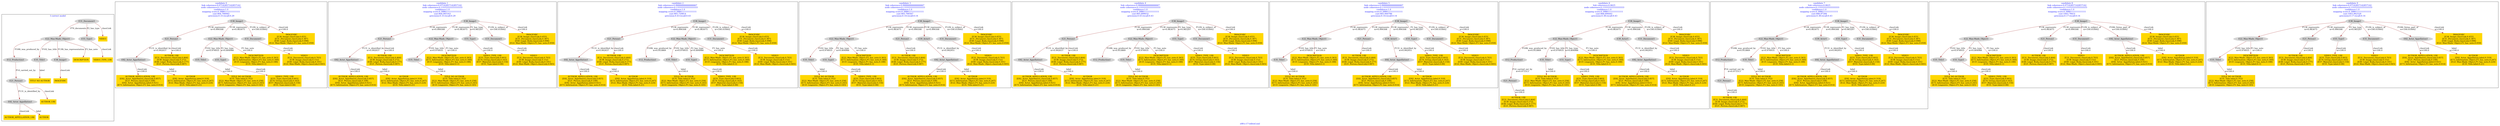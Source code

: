 digraph n0 {
fontcolor="blue"
remincross="true"
label="s08-s-17-edited.xml"
subgraph cluster_0 {
label="1-correct model"
n2[style="filled",color="white",fillcolor="lightgray",label="E12_Production1"];
n3[style="filled",color="white",fillcolor="lightgray",label="E21_Person1"];
n4[style="filled",color="white",fillcolor="lightgray",label="E82_Actor_Appellation1"];
n5[shape="plaintext",style="filled",fillcolor="gold",label="AUTHOR_URI"];
n6[style="filled",color="white",fillcolor="lightgray",label="E22_Man-Made_Object1"];
n7[style="filled",color="white",fillcolor="lightgray",label="E35_Title1"];
n8[style="filled",color="white",fillcolor="lightgray",label="E38_Image1"];
n9[shape="plaintext",style="filled",fillcolor="gold",label="DESCRIPTION"];
n10[style="filled",color="white",fillcolor="lightgray",label="E31_Document1"];
n11[style="filled",color="white",fillcolor="lightgray",label="E55_Type1"];
n12[shape="plaintext",style="filled",fillcolor="gold",label="VIDEO"];
n13[shape="plaintext",style="filled",fillcolor="gold",label="TITLE NO AUTHOR"];
n14[shape="plaintext",style="filled",fillcolor="gold",label="IMAGESRC"];
n15[shape="plaintext",style="filled",fillcolor="gold",label="VIDEO_TYPE_URI"];
n16[shape="plaintext",style="filled",fillcolor="gold",label="AUTHOR_APPELLATION_URI"];
n17[shape="plaintext",style="filled",fillcolor="gold",label="AUTHOR"];
}
subgraph cluster_1 {
label="candidate 0\nlink coherence:0.07142857142857142\nnode coherence:0.13333333333333333\nconfidence:1.0\nmapping score:0.3986111111111111\ncost:904.766945\n-precision:0.33-recall:0.29"
n19[style="filled",color="white",fillcolor="lightgray",label="E21_Person1"];
n20[style="filled",color="white",fillcolor="lightgray",label="E82_Actor_Appellation1"];
n21[style="filled",color="white",fillcolor="lightgray",label="E22_Man-Made_Object1"];
n22[style="filled",color="white",fillcolor="lightgray",label="E35_Title1"];
n23[style="filled",color="white",fillcolor="lightgray",label="E55_Type1"];
n24[style="filled",color="white",fillcolor="lightgray",label="E38_Image1"];
n25[style="filled",color="white",fillcolor="lightgray",label="E31_Document1"];
n26[shape="plaintext",style="filled",fillcolor="gold",label="DESCRIPTION\n[E22_Man-Made_Object,P3_has_note,0.363]\n[E73_Information_Object,P3_has_note,0.349]\n[E33_Linguistic_Object,P3_has_note,0.188]\n[E35_Title,label,0.1]"];
n27[shape="plaintext",style="filled",fillcolor="gold",label="AUTHOR_APPELLATION_URI\n[E82_Actor_Appellation,classLink,0.857]\n[E21_Person,classLink,0.108]\n[E82_Actor_Appellation,label,0.021]\n[E73_Information_Object,P3_has_note,0.014]"];
n28[shape="plaintext",style="filled",fillcolor="gold",label="AUTHOR\n[E82_Actor_Appellation,label,0.319]\n[E73_Information_Object,P3_has_note,0.247]\n[E22_Man-Made_Object,P3_has_note,0.224]\n[E35_Title,label,0.21]"];
n29[shape="plaintext",style="filled",fillcolor="gold",label="AUTHOR_URI\n[E31_Document,classLink,0.464]\n[E38_Image,classLink,0.272]\n[E40_Legal_Body,classLink,0.177]\n[E21_Person,classLink,0.087]"];
n30[shape="plaintext",style="filled",fillcolor="gold",label="VIDEO_TYPE_URI\n[E55_Type,classLink,0.603]\n[E74_Group,classLink,0.163]\n[E57_Material,classLink,0.154]\n[E55_Type,label,0.08]"];
n31[shape="plaintext",style="filled",fillcolor="gold",label="VIDEO\n[E31_Document,classLink,0.703]\n[E38_Image,classLink,0.152]\n[E40_Legal_Body,classLink,0.101]\n[E22_Man-Made_Object,classLink,0.045]"];
n32[shape="plaintext",style="filled",fillcolor="gold",label="TITLE NO AUTHOR\n[E35_Title,label,0.352]\n[E22_Man-Made_Object,P3_has_note,0.258]\n[E73_Information_Object,P3_has_note,0.245]\n[E33_Linguistic_Object,P3_has_note,0.145]"];
n33[shape="plaintext",style="filled",fillcolor="gold",label="IMAGESRC\n[E38_Image,classLink,0.455]\n[E31_Document,classLink,0.387]\n[E40_Legal_Body,classLink,0.098]\n[E22_Man-Made_Object,P3_has_note,0.059]"];
}
subgraph cluster_2 {
label="candidate 1\nlink coherence:0.07142857142857142\nnode coherence:0.13333333333333333\nconfidence:1.0\nmapping score:0.3986111111111111\ncost:904.945163\n-precision:0.33-recall:0.29"
n35[style="filled",color="white",fillcolor="lightgray",label="E21_Person1"];
n36[style="filled",color="white",fillcolor="lightgray",label="E82_Actor_Appellation1"];
n37[style="filled",color="white",fillcolor="lightgray",label="E22_Man-Made_Object1"];
n38[style="filled",color="white",fillcolor="lightgray",label="E35_Title1"];
n39[style="filled",color="white",fillcolor="lightgray",label="E38_Image1"];
n40[style="filled",color="white",fillcolor="lightgray",label="E55_Type1"];
n41[style="filled",color="white",fillcolor="lightgray",label="E31_Document1"];
n42[shape="plaintext",style="filled",fillcolor="gold",label="DESCRIPTION\n[E22_Man-Made_Object,P3_has_note,0.363]\n[E73_Information_Object,P3_has_note,0.349]\n[E33_Linguistic_Object,P3_has_note,0.188]\n[E35_Title,label,0.1]"];
n43[shape="plaintext",style="filled",fillcolor="gold",label="AUTHOR_APPELLATION_URI\n[E82_Actor_Appellation,classLink,0.857]\n[E21_Person,classLink,0.108]\n[E82_Actor_Appellation,label,0.021]\n[E73_Information_Object,P3_has_note,0.014]"];
n44[shape="plaintext",style="filled",fillcolor="gold",label="AUTHOR\n[E82_Actor_Appellation,label,0.319]\n[E73_Information_Object,P3_has_note,0.247]\n[E22_Man-Made_Object,P3_has_note,0.224]\n[E35_Title,label,0.21]"];
n45[shape="plaintext",style="filled",fillcolor="gold",label="AUTHOR_URI\n[E31_Document,classLink,0.464]\n[E38_Image,classLink,0.272]\n[E40_Legal_Body,classLink,0.177]\n[E21_Person,classLink,0.087]"];
n46[shape="plaintext",style="filled",fillcolor="gold",label="VIDEO_TYPE_URI\n[E55_Type,classLink,0.603]\n[E74_Group,classLink,0.163]\n[E57_Material,classLink,0.154]\n[E55_Type,label,0.08]"];
n47[shape="plaintext",style="filled",fillcolor="gold",label="VIDEO\n[E31_Document,classLink,0.703]\n[E38_Image,classLink,0.152]\n[E40_Legal_Body,classLink,0.101]\n[E22_Man-Made_Object,classLink,0.045]"];
n48[shape="plaintext",style="filled",fillcolor="gold",label="TITLE NO AUTHOR\n[E35_Title,label,0.352]\n[E22_Man-Made_Object,P3_has_note,0.258]\n[E73_Information_Object,P3_has_note,0.245]\n[E33_Linguistic_Object,P3_has_note,0.145]"];
n49[shape="plaintext",style="filled",fillcolor="gold",label="IMAGESRC\n[E38_Image,classLink,0.455]\n[E31_Document,classLink,0.387]\n[E40_Legal_Body,classLink,0.098]\n[E22_Man-Made_Object,P3_has_note,0.059]"];
}
subgraph cluster_3 {
label="candidate 2\nlink coherence:0.06666666666666667\nnode coherence:0.13333333333333333\nconfidence:1.0\nmapping score:0.3986111111111111\ncost:905.720814\n-precision:0.43-recall:0.43"
n51[style="filled",color="white",fillcolor="lightgray",label="E21_Person1"];
n52[style="filled",color="white",fillcolor="lightgray",label="E82_Actor_Appellation1"];
n53[style="filled",color="white",fillcolor="lightgray",label="E22_Man-Made_Object1"];
n54[style="filled",color="white",fillcolor="lightgray",label="E12_Production1"];
n55[style="filled",color="white",fillcolor="lightgray",label="E35_Title1"];
n56[style="filled",color="white",fillcolor="lightgray",label="E55_Type1"];
n57[style="filled",color="white",fillcolor="lightgray",label="E38_Image1"];
n58[style="filled",color="white",fillcolor="lightgray",label="E31_Document1"];
n59[shape="plaintext",style="filled",fillcolor="gold",label="DESCRIPTION\n[E22_Man-Made_Object,P3_has_note,0.363]\n[E73_Information_Object,P3_has_note,0.349]\n[E33_Linguistic_Object,P3_has_note,0.188]\n[E35_Title,label,0.1]"];
n60[shape="plaintext",style="filled",fillcolor="gold",label="AUTHOR_APPELLATION_URI\n[E82_Actor_Appellation,classLink,0.857]\n[E21_Person,classLink,0.108]\n[E82_Actor_Appellation,label,0.021]\n[E73_Information_Object,P3_has_note,0.014]"];
n61[shape="plaintext",style="filled",fillcolor="gold",label="AUTHOR\n[E82_Actor_Appellation,label,0.319]\n[E73_Information_Object,P3_has_note,0.247]\n[E22_Man-Made_Object,P3_has_note,0.224]\n[E35_Title,label,0.21]"];
n62[shape="plaintext",style="filled",fillcolor="gold",label="AUTHOR_URI\n[E31_Document,classLink,0.464]\n[E38_Image,classLink,0.272]\n[E40_Legal_Body,classLink,0.177]\n[E21_Person,classLink,0.087]"];
n63[shape="plaintext",style="filled",fillcolor="gold",label="VIDEO_TYPE_URI\n[E55_Type,classLink,0.603]\n[E74_Group,classLink,0.163]\n[E57_Material,classLink,0.154]\n[E55_Type,label,0.08]"];
n64[shape="plaintext",style="filled",fillcolor="gold",label="VIDEO\n[E31_Document,classLink,0.703]\n[E38_Image,classLink,0.152]\n[E40_Legal_Body,classLink,0.101]\n[E22_Man-Made_Object,classLink,0.045]"];
n65[shape="plaintext",style="filled",fillcolor="gold",label="TITLE NO AUTHOR\n[E35_Title,label,0.352]\n[E22_Man-Made_Object,P3_has_note,0.258]\n[E73_Information_Object,P3_has_note,0.245]\n[E33_Linguistic_Object,P3_has_note,0.145]"];
n66[shape="plaintext",style="filled",fillcolor="gold",label="IMAGESRC\n[E38_Image,classLink,0.455]\n[E31_Document,classLink,0.387]\n[E40_Legal_Body,classLink,0.098]\n[E22_Man-Made_Object,P3_has_note,0.059]"];
}
subgraph cluster_4 {
label="candidate 3\nlink coherence:0.06666666666666667\nnode coherence:0.13333333333333333\nconfidence:1.0\nmapping score:0.3986111111111111\ncost:905.766567\n-precision:0.14-recall:0.14"
n68[style="filled",color="white",fillcolor="lightgray",label="E22_Man-Made_Object1"];
n69[style="filled",color="white",fillcolor="lightgray",label="E35_Title1"];
n70[style="filled",color="white",fillcolor="lightgray",label="E55_Type1"];
n71[style="filled",color="white",fillcolor="lightgray",label="E38_Image1"];
n72[style="filled",color="white",fillcolor="lightgray",label="E21_Person1"];
n73[style="filled",color="white",fillcolor="lightgray",label="E39_Actor1"];
n74[style="filled",color="white",fillcolor="lightgray",label="E82_Actor_Appellation1"];
n75[style="filled",color="white",fillcolor="lightgray",label="E31_Document1"];
n76[shape="plaintext",style="filled",fillcolor="gold",label="DESCRIPTION\n[E22_Man-Made_Object,P3_has_note,0.363]\n[E73_Information_Object,P3_has_note,0.349]\n[E33_Linguistic_Object,P3_has_note,0.188]\n[E35_Title,label,0.1]"];
n77[shape="plaintext",style="filled",fillcolor="gold",label="AUTHOR_APPELLATION_URI\n[E82_Actor_Appellation,classLink,0.857]\n[E21_Person,classLink,0.108]\n[E82_Actor_Appellation,label,0.021]\n[E73_Information_Object,P3_has_note,0.014]"];
n78[shape="plaintext",style="filled",fillcolor="gold",label="AUTHOR\n[E82_Actor_Appellation,label,0.319]\n[E73_Information_Object,P3_has_note,0.247]\n[E22_Man-Made_Object,P3_has_note,0.224]\n[E35_Title,label,0.21]"];
n79[shape="plaintext",style="filled",fillcolor="gold",label="AUTHOR_URI\n[E31_Document,classLink,0.464]\n[E38_Image,classLink,0.272]\n[E40_Legal_Body,classLink,0.177]\n[E21_Person,classLink,0.087]"];
n80[shape="plaintext",style="filled",fillcolor="gold",label="VIDEO_TYPE_URI\n[E55_Type,classLink,0.603]\n[E74_Group,classLink,0.163]\n[E57_Material,classLink,0.154]\n[E55_Type,label,0.08]"];
n81[shape="plaintext",style="filled",fillcolor="gold",label="VIDEO\n[E31_Document,classLink,0.703]\n[E38_Image,classLink,0.152]\n[E40_Legal_Body,classLink,0.101]\n[E22_Man-Made_Object,classLink,0.045]"];
n82[shape="plaintext",style="filled",fillcolor="gold",label="TITLE NO AUTHOR\n[E35_Title,label,0.352]\n[E22_Man-Made_Object,P3_has_note,0.258]\n[E73_Information_Object,P3_has_note,0.245]\n[E33_Linguistic_Object,P3_has_note,0.145]"];
n83[shape="plaintext",style="filled",fillcolor="gold",label="IMAGESRC\n[E38_Image,classLink,0.455]\n[E31_Document,classLink,0.387]\n[E40_Legal_Body,classLink,0.098]\n[E22_Man-Made_Object,P3_has_note,0.059]"];
}
subgraph cluster_5 {
label="candidate 4\nlink coherence:0.06666666666666667\nnode coherence:0.13333333333333333\nconfidence:1.0\nmapping score:0.3986111111111111\ncost:905.899032\n-precision:0.43-recall:0.43"
n85[style="filled",color="white",fillcolor="lightgray",label="E21_Person1"];
n86[style="filled",color="white",fillcolor="lightgray",label="E82_Actor_Appellation1"];
n87[style="filled",color="white",fillcolor="lightgray",label="E22_Man-Made_Object1"];
n88[style="filled",color="white",fillcolor="lightgray",label="E12_Production1"];
n89[style="filled",color="white",fillcolor="lightgray",label="E35_Title1"];
n90[style="filled",color="white",fillcolor="lightgray",label="E38_Image1"];
n91[style="filled",color="white",fillcolor="lightgray",label="E55_Type1"];
n92[style="filled",color="white",fillcolor="lightgray",label="E31_Document1"];
n93[shape="plaintext",style="filled",fillcolor="gold",label="DESCRIPTION\n[E22_Man-Made_Object,P3_has_note,0.363]\n[E73_Information_Object,P3_has_note,0.349]\n[E33_Linguistic_Object,P3_has_note,0.188]\n[E35_Title,label,0.1]"];
n94[shape="plaintext",style="filled",fillcolor="gold",label="AUTHOR_APPELLATION_URI\n[E82_Actor_Appellation,classLink,0.857]\n[E21_Person,classLink,0.108]\n[E82_Actor_Appellation,label,0.021]\n[E73_Information_Object,P3_has_note,0.014]"];
n95[shape="plaintext",style="filled",fillcolor="gold",label="AUTHOR\n[E82_Actor_Appellation,label,0.319]\n[E73_Information_Object,P3_has_note,0.247]\n[E22_Man-Made_Object,P3_has_note,0.224]\n[E35_Title,label,0.21]"];
n96[shape="plaintext",style="filled",fillcolor="gold",label="AUTHOR_URI\n[E31_Document,classLink,0.464]\n[E38_Image,classLink,0.272]\n[E40_Legal_Body,classLink,0.177]\n[E21_Person,classLink,0.087]"];
n97[shape="plaintext",style="filled",fillcolor="gold",label="VIDEO_TYPE_URI\n[E55_Type,classLink,0.603]\n[E74_Group,classLink,0.163]\n[E57_Material,classLink,0.154]\n[E55_Type,label,0.08]"];
n98[shape="plaintext",style="filled",fillcolor="gold",label="VIDEO\n[E31_Document,classLink,0.703]\n[E38_Image,classLink,0.152]\n[E40_Legal_Body,classLink,0.101]\n[E22_Man-Made_Object,classLink,0.045]"];
n99[shape="plaintext",style="filled",fillcolor="gold",label="TITLE NO AUTHOR\n[E35_Title,label,0.352]\n[E22_Man-Made_Object,P3_has_note,0.258]\n[E73_Information_Object,P3_has_note,0.245]\n[E33_Linguistic_Object,P3_has_note,0.145]"];
n100[shape="plaintext",style="filled",fillcolor="gold",label="IMAGESRC\n[E38_Image,classLink,0.455]\n[E31_Document,classLink,0.387]\n[E40_Legal_Body,classLink,0.098]\n[E22_Man-Made_Object,P3_has_note,0.059]"];
}
subgraph cluster_6 {
label="candidate 5\nlink coherence:0.06666666666666667\nnode coherence:0.13333333333333333\nconfidence:1.0\nmapping score:0.3986111111111111\ncost:905.944786\n-precision:0.14-recall:0.14"
n102[style="filled",color="white",fillcolor="lightgray",label="E22_Man-Made_Object1"];
n103[style="filled",color="white",fillcolor="lightgray",label="E35_Title1"];
n104[style="filled",color="white",fillcolor="lightgray",label="E38_Image1"];
n105[style="filled",color="white",fillcolor="lightgray",label="E21_Person1"];
n106[style="filled",color="white",fillcolor="lightgray",label="E39_Actor1"];
n107[style="filled",color="white",fillcolor="lightgray",label="E55_Type1"];
n108[style="filled",color="white",fillcolor="lightgray",label="E82_Actor_Appellation1"];
n109[style="filled",color="white",fillcolor="lightgray",label="E31_Document1"];
n110[shape="plaintext",style="filled",fillcolor="gold",label="DESCRIPTION\n[E22_Man-Made_Object,P3_has_note,0.363]\n[E73_Information_Object,P3_has_note,0.349]\n[E33_Linguistic_Object,P3_has_note,0.188]\n[E35_Title,label,0.1]"];
n111[shape="plaintext",style="filled",fillcolor="gold",label="AUTHOR_APPELLATION_URI\n[E82_Actor_Appellation,classLink,0.857]\n[E21_Person,classLink,0.108]\n[E82_Actor_Appellation,label,0.021]\n[E73_Information_Object,P3_has_note,0.014]"];
n112[shape="plaintext",style="filled",fillcolor="gold",label="AUTHOR\n[E82_Actor_Appellation,label,0.319]\n[E73_Information_Object,P3_has_note,0.247]\n[E22_Man-Made_Object,P3_has_note,0.224]\n[E35_Title,label,0.21]"];
n113[shape="plaintext",style="filled",fillcolor="gold",label="AUTHOR_URI\n[E31_Document,classLink,0.464]\n[E38_Image,classLink,0.272]\n[E40_Legal_Body,classLink,0.177]\n[E21_Person,classLink,0.087]"];
n114[shape="plaintext",style="filled",fillcolor="gold",label="VIDEO_TYPE_URI\n[E55_Type,classLink,0.603]\n[E74_Group,classLink,0.163]\n[E57_Material,classLink,0.154]\n[E55_Type,label,0.08]"];
n115[shape="plaintext",style="filled",fillcolor="gold",label="VIDEO\n[E31_Document,classLink,0.703]\n[E38_Image,classLink,0.152]\n[E40_Legal_Body,classLink,0.101]\n[E22_Man-Made_Object,classLink,0.045]"];
n116[shape="plaintext",style="filled",fillcolor="gold",label="TITLE NO AUTHOR\n[E35_Title,label,0.352]\n[E22_Man-Made_Object,P3_has_note,0.258]\n[E73_Information_Object,P3_has_note,0.245]\n[E33_Linguistic_Object,P3_has_note,0.145]"];
n117[shape="plaintext",style="filled",fillcolor="gold",label="IMAGESRC\n[E38_Image,classLink,0.455]\n[E31_Document,classLink,0.387]\n[E40_Legal_Body,classLink,0.098]\n[E22_Man-Made_Object,P3_has_note,0.059]"];
}
subgraph cluster_7 {
label="candidate 6\nlink coherence:0.0625\nnode coherence:0.13333333333333333\nconfidence:1.0\nmapping score:0.3986111111111111\ncost:906.694441\n-precision:0.38-recall:0.43"
n119[style="filled",color="white",fillcolor="lightgray",label="E12_Production1"];
n120[style="filled",color="white",fillcolor="lightgray",label="E21_Person1"];
n121[style="filled",color="white",fillcolor="lightgray",label="E22_Man-Made_Object1"];
n122[style="filled",color="white",fillcolor="lightgray",label="E35_Title1"];
n123[style="filled",color="white",fillcolor="lightgray",label="E55_Type1"];
n124[style="filled",color="white",fillcolor="lightgray",label="E38_Image1"];
n125[style="filled",color="white",fillcolor="lightgray",label="E39_Actor1"];
n126[style="filled",color="white",fillcolor="lightgray",label="E82_Actor_Appellation1"];
n127[style="filled",color="white",fillcolor="lightgray",label="E31_Document1"];
n128[shape="plaintext",style="filled",fillcolor="gold",label="DESCRIPTION\n[E22_Man-Made_Object,P3_has_note,0.363]\n[E73_Information_Object,P3_has_note,0.349]\n[E33_Linguistic_Object,P3_has_note,0.188]\n[E35_Title,label,0.1]"];
n129[shape="plaintext",style="filled",fillcolor="gold",label="AUTHOR_APPELLATION_URI\n[E82_Actor_Appellation,classLink,0.857]\n[E21_Person,classLink,0.108]\n[E82_Actor_Appellation,label,0.021]\n[E73_Information_Object,P3_has_note,0.014]"];
n130[shape="plaintext",style="filled",fillcolor="gold",label="AUTHOR\n[E82_Actor_Appellation,label,0.319]\n[E73_Information_Object,P3_has_note,0.247]\n[E22_Man-Made_Object,P3_has_note,0.224]\n[E35_Title,label,0.21]"];
n131[shape="plaintext",style="filled",fillcolor="gold",label="AUTHOR_URI\n[E31_Document,classLink,0.464]\n[E38_Image,classLink,0.272]\n[E40_Legal_Body,classLink,0.177]\n[E21_Person,classLink,0.087]"];
n132[shape="plaintext",style="filled",fillcolor="gold",label="VIDEO_TYPE_URI\n[E55_Type,classLink,0.603]\n[E74_Group,classLink,0.163]\n[E57_Material,classLink,0.154]\n[E55_Type,label,0.08]"];
n133[shape="plaintext",style="filled",fillcolor="gold",label="VIDEO\n[E31_Document,classLink,0.703]\n[E38_Image,classLink,0.152]\n[E40_Legal_Body,classLink,0.101]\n[E22_Man-Made_Object,classLink,0.045]"];
n134[shape="plaintext",style="filled",fillcolor="gold",label="TITLE NO AUTHOR\n[E35_Title,label,0.352]\n[E22_Man-Made_Object,P3_has_note,0.258]\n[E73_Information_Object,P3_has_note,0.245]\n[E33_Linguistic_Object,P3_has_note,0.145]"];
n135[shape="plaintext",style="filled",fillcolor="gold",label="IMAGESRC\n[E38_Image,classLink,0.455]\n[E31_Document,classLink,0.387]\n[E40_Legal_Body,classLink,0.098]\n[E22_Man-Made_Object,P3_has_note,0.059]"];
}
subgraph cluster_8 {
label="candidate 7\nlink coherence:0.0625\nnode coherence:0.13333333333333333\nconfidence:1.0\nmapping score:0.3986111111111111\ncost:906.87266\n-precision:0.38-recall:0.43"
n137[style="filled",color="white",fillcolor="lightgray",label="E12_Production1"];
n138[style="filled",color="white",fillcolor="lightgray",label="E21_Person1"];
n139[style="filled",color="white",fillcolor="lightgray",label="E22_Man-Made_Object1"];
n140[style="filled",color="white",fillcolor="lightgray",label="E35_Title1"];
n141[style="filled",color="white",fillcolor="lightgray",label="E38_Image1"];
n142[style="filled",color="white",fillcolor="lightgray",label="E39_Actor1"];
n143[style="filled",color="white",fillcolor="lightgray",label="E55_Type1"];
n144[style="filled",color="white",fillcolor="lightgray",label="E82_Actor_Appellation1"];
n145[style="filled",color="white",fillcolor="lightgray",label="E31_Document1"];
n146[shape="plaintext",style="filled",fillcolor="gold",label="DESCRIPTION\n[E22_Man-Made_Object,P3_has_note,0.363]\n[E73_Information_Object,P3_has_note,0.349]\n[E33_Linguistic_Object,P3_has_note,0.188]\n[E35_Title,label,0.1]"];
n147[shape="plaintext",style="filled",fillcolor="gold",label="AUTHOR_APPELLATION_URI\n[E82_Actor_Appellation,classLink,0.857]\n[E21_Person,classLink,0.108]\n[E82_Actor_Appellation,label,0.021]\n[E73_Information_Object,P3_has_note,0.014]"];
n148[shape="plaintext",style="filled",fillcolor="gold",label="AUTHOR\n[E82_Actor_Appellation,label,0.319]\n[E73_Information_Object,P3_has_note,0.247]\n[E22_Man-Made_Object,P3_has_note,0.224]\n[E35_Title,label,0.21]"];
n149[shape="plaintext",style="filled",fillcolor="gold",label="AUTHOR_URI\n[E31_Document,classLink,0.464]\n[E38_Image,classLink,0.272]\n[E40_Legal_Body,classLink,0.177]\n[E21_Person,classLink,0.087]"];
n150[shape="plaintext",style="filled",fillcolor="gold",label="VIDEO_TYPE_URI\n[E55_Type,classLink,0.603]\n[E74_Group,classLink,0.163]\n[E57_Material,classLink,0.154]\n[E55_Type,label,0.08]"];
n151[shape="plaintext",style="filled",fillcolor="gold",label="VIDEO\n[E31_Document,classLink,0.703]\n[E38_Image,classLink,0.152]\n[E40_Legal_Body,classLink,0.101]\n[E22_Man-Made_Object,classLink,0.045]"];
n152[shape="plaintext",style="filled",fillcolor="gold",label="TITLE NO AUTHOR\n[E35_Title,label,0.352]\n[E22_Man-Made_Object,P3_has_note,0.258]\n[E73_Information_Object,P3_has_note,0.245]\n[E33_Linguistic_Object,P3_has_note,0.145]"];
n153[shape="plaintext",style="filled",fillcolor="gold",label="IMAGESRC\n[E38_Image,classLink,0.455]\n[E31_Document,classLink,0.387]\n[E40_Legal_Body,classLink,0.098]\n[E22_Man-Made_Object,P3_has_note,0.059]"];
}
subgraph cluster_9 {
label="candidate 8\nlink coherence:0.07142857142857142\nnode coherence:0.13333333333333333\nconfidence:1.0\nmapping score:0.3986111111111111\ncost:1003.78431\n-precision:0.17-recall:0.14"
n155[style="filled",color="white",fillcolor="lightgray",label="E22_Man-Made_Object1"];
n156[style="filled",color="white",fillcolor="lightgray",label="E35_Title1"];
n157[style="filled",color="white",fillcolor="lightgray",label="E55_Type1"];
n158[style="filled",color="white",fillcolor="lightgray",label="E38_Image1"];
n159[style="filled",color="white",fillcolor="lightgray",label="E21_Person1"];
n160[style="filled",color="white",fillcolor="lightgray",label="E31_Document1"];
n161[style="filled",color="white",fillcolor="lightgray",label="E82_Actor_Appellation1"];
n162[shape="plaintext",style="filled",fillcolor="gold",label="DESCRIPTION\n[E22_Man-Made_Object,P3_has_note,0.363]\n[E73_Information_Object,P3_has_note,0.349]\n[E33_Linguistic_Object,P3_has_note,0.188]\n[E35_Title,label,0.1]"];
n163[shape="plaintext",style="filled",fillcolor="gold",label="AUTHOR_APPELLATION_URI\n[E82_Actor_Appellation,classLink,0.857]\n[E21_Person,classLink,0.108]\n[E82_Actor_Appellation,label,0.021]\n[E73_Information_Object,P3_has_note,0.014]"];
n164[shape="plaintext",style="filled",fillcolor="gold",label="AUTHOR\n[E82_Actor_Appellation,label,0.319]\n[E73_Information_Object,P3_has_note,0.247]\n[E22_Man-Made_Object,P3_has_note,0.224]\n[E35_Title,label,0.21]"];
n165[shape="plaintext",style="filled",fillcolor="gold",label="AUTHOR_URI\n[E31_Document,classLink,0.464]\n[E38_Image,classLink,0.272]\n[E40_Legal_Body,classLink,0.177]\n[E21_Person,classLink,0.087]"];
n166[shape="plaintext",style="filled",fillcolor="gold",label="VIDEO_TYPE_URI\n[E55_Type,classLink,0.603]\n[E74_Group,classLink,0.163]\n[E57_Material,classLink,0.154]\n[E55_Type,label,0.08]"];
n167[shape="plaintext",style="filled",fillcolor="gold",label="VIDEO\n[E31_Document,classLink,0.703]\n[E38_Image,classLink,0.152]\n[E40_Legal_Body,classLink,0.101]\n[E22_Man-Made_Object,classLink,0.045]"];
n168[shape="plaintext",style="filled",fillcolor="gold",label="TITLE NO AUTHOR\n[E35_Title,label,0.352]\n[E22_Man-Made_Object,P3_has_note,0.258]\n[E73_Information_Object,P3_has_note,0.245]\n[E33_Linguistic_Object,P3_has_note,0.145]"];
n169[shape="plaintext",style="filled",fillcolor="gold",label="IMAGESRC\n[E38_Image,classLink,0.455]\n[E31_Document,classLink,0.387]\n[E40_Legal_Body,classLink,0.098]\n[E22_Man-Made_Object,P3_has_note,0.059]"];
}
subgraph cluster_10 {
label="candidate 9\nlink coherence:0.07142857142857142\nnode coherence:0.13333333333333333\nconfidence:1.0\nmapping score:0.3986111111111111\ncost:1003.962529\n-precision:0.17-recall:0.14"
n171[style="filled",color="white",fillcolor="lightgray",label="E22_Man-Made_Object1"];
n172[style="filled",color="white",fillcolor="lightgray",label="E35_Title1"];
n173[style="filled",color="white",fillcolor="lightgray",label="E38_Image1"];
n174[style="filled",color="white",fillcolor="lightgray",label="E21_Person1"];
n175[style="filled",color="white",fillcolor="lightgray",label="E55_Type1"];
n176[style="filled",color="white",fillcolor="lightgray",label="E31_Document1"];
n177[style="filled",color="white",fillcolor="lightgray",label="E82_Actor_Appellation1"];
n178[shape="plaintext",style="filled",fillcolor="gold",label="DESCRIPTION\n[E22_Man-Made_Object,P3_has_note,0.363]\n[E73_Information_Object,P3_has_note,0.349]\n[E33_Linguistic_Object,P3_has_note,0.188]\n[E35_Title,label,0.1]"];
n179[shape="plaintext",style="filled",fillcolor="gold",label="AUTHOR_APPELLATION_URI\n[E82_Actor_Appellation,classLink,0.857]\n[E21_Person,classLink,0.108]\n[E82_Actor_Appellation,label,0.021]\n[E73_Information_Object,P3_has_note,0.014]"];
n180[shape="plaintext",style="filled",fillcolor="gold",label="AUTHOR\n[E82_Actor_Appellation,label,0.319]\n[E73_Information_Object,P3_has_note,0.247]\n[E22_Man-Made_Object,P3_has_note,0.224]\n[E35_Title,label,0.21]"];
n181[shape="plaintext",style="filled",fillcolor="gold",label="AUTHOR_URI\n[E31_Document,classLink,0.464]\n[E38_Image,classLink,0.272]\n[E40_Legal_Body,classLink,0.177]\n[E21_Person,classLink,0.087]"];
n182[shape="plaintext",style="filled",fillcolor="gold",label="VIDEO_TYPE_URI\n[E55_Type,classLink,0.603]\n[E74_Group,classLink,0.163]\n[E57_Material,classLink,0.154]\n[E55_Type,label,0.08]"];
n183[shape="plaintext",style="filled",fillcolor="gold",label="VIDEO\n[E31_Document,classLink,0.703]\n[E38_Image,classLink,0.152]\n[E40_Legal_Body,classLink,0.101]\n[E22_Man-Made_Object,classLink,0.045]"];
n184[shape="plaintext",style="filled",fillcolor="gold",label="TITLE NO AUTHOR\n[E35_Title,label,0.352]\n[E22_Man-Made_Object,P3_has_note,0.258]\n[E73_Information_Object,P3_has_note,0.245]\n[E33_Linguistic_Object,P3_has_note,0.145]"];
n185[shape="plaintext",style="filled",fillcolor="gold",label="IMAGESRC\n[E38_Image,classLink,0.455]\n[E31_Document,classLink,0.387]\n[E40_Legal_Body,classLink,0.098]\n[E22_Man-Made_Object,P3_has_note,0.059]"];
}
n2 -> n3[color="brown",fontcolor="black",label="P14_carried_out_by"]
n3 -> n4[color="brown",fontcolor="black",label="P131_is_identified_by"]
n3 -> n5[color="brown",fontcolor="black",label="classLink"]
n6 -> n7[color="brown",fontcolor="black",label="P102_has_title"]
n6 -> n2[color="brown",fontcolor="black",label="P108i_was_produced_by"]
n6 -> n8[color="brown",fontcolor="black",label="P138i_has_representation"]
n6 -> n9[color="brown",fontcolor="black",label="P3_has_note"]
n10 -> n11[color="brown",fontcolor="black",label="P2_has_type"]
n10 -> n6[color="brown",fontcolor="black",label="P70_documents"]
n10 -> n12[color="brown",fontcolor="black",label="classLink"]
n7 -> n13[color="brown",fontcolor="black",label="label"]
n8 -> n14[color="brown",fontcolor="black",label="classLink"]
n11 -> n15[color="brown",fontcolor="black",label="classLink"]
n4 -> n16[color="brown",fontcolor="black",label="classLink"]
n4 -> n17[color="brown",fontcolor="black",label="label"]
n19 -> n20[color="brown",fontcolor="black",label="P131_is_identified_by\nw=0.992637"]
n21 -> n22[color="brown",fontcolor="black",label="P102_has_title\nw=0.976935"]
n21 -> n23[color="brown",fontcolor="black",label="P2_has_type\nw=0.804988"]
n24 -> n19[color="brown",fontcolor="black",label="P138_represents\nw=0.999308"]
n24 -> n21[color="brown",fontcolor="black",label="P138_represents\nw=0.983075"]
n24 -> n25[color="brown",fontcolor="black",label="P129i_is_subject_of\nw=100.010002"]
n21 -> n26[color="brown",fontcolor="black",label="P3_has_note\nw=100.0"]
n20 -> n27[color="brown",fontcolor="black",label="classLink\nw=100.0"]
n20 -> n28[color="brown",fontcolor="black",label="label\nw=100.0"]
n19 -> n29[color="brown",fontcolor="black",label="classLink\nw=100.0"]
n23 -> n30[color="brown",fontcolor="black",label="classLink\nw=100.0"]
n25 -> n31[color="brown",fontcolor="black",label="classLink\nw=100.0"]
n22 -> n32[color="brown",fontcolor="black",label="label\nw=100.0"]
n24 -> n33[color="brown",fontcolor="black",label="classLink\nw=100.0"]
n35 -> n36[color="brown",fontcolor="black",label="P131_is_identified_by\nw=0.992637"]
n37 -> n38[color="brown",fontcolor="black",label="P102_has_title\nw=0.976935"]
n39 -> n35[color="brown",fontcolor="black",label="P138_represents\nw=0.999308"]
n39 -> n37[color="brown",fontcolor="black",label="P138_represents\nw=0.983075"]
n39 -> n40[color="brown",fontcolor="black",label="P2_has_type\nw=0.983207"]
n39 -> n41[color="brown",fontcolor="black",label="P129i_is_subject_of\nw=100.010002"]
n37 -> n42[color="brown",fontcolor="black",label="P3_has_note\nw=100.0"]
n36 -> n43[color="brown",fontcolor="black",label="classLink\nw=100.0"]
n36 -> n44[color="brown",fontcolor="black",label="label\nw=100.0"]
n35 -> n45[color="brown",fontcolor="black",label="classLink\nw=100.0"]
n40 -> n46[color="brown",fontcolor="black",label="classLink\nw=100.0"]
n41 -> n47[color="brown",fontcolor="black",label="classLink\nw=100.0"]
n38 -> n48[color="brown",fontcolor="black",label="label\nw=100.0"]
n39 -> n49[color="brown",fontcolor="black",label="classLink\nw=100.0"]
n51 -> n52[color="brown",fontcolor="black",label="P131_is_identified_by\nw=0.992637"]
n53 -> n54[color="brown",fontcolor="black",label="P108i_was_produced_by\nw=0.953869"]
n53 -> n55[color="brown",fontcolor="black",label="P102_has_title\nw=0.976935"]
n53 -> n56[color="brown",fontcolor="black",label="P2_has_type\nw=0.804988"]
n57 -> n51[color="brown",fontcolor="black",label="P138_represents\nw=0.999308"]
n57 -> n53[color="brown",fontcolor="black",label="P138_represents\nw=0.983075"]
n57 -> n58[color="brown",fontcolor="black",label="P129i_is_subject_of\nw=100.010002"]
n53 -> n59[color="brown",fontcolor="black",label="P3_has_note\nw=100.0"]
n52 -> n60[color="brown",fontcolor="black",label="classLink\nw=100.0"]
n52 -> n61[color="brown",fontcolor="black",label="label\nw=100.0"]
n51 -> n62[color="brown",fontcolor="black",label="classLink\nw=100.0"]
n56 -> n63[color="brown",fontcolor="black",label="classLink\nw=100.0"]
n58 -> n64[color="brown",fontcolor="black",label="classLink\nw=100.0"]
n55 -> n65[color="brown",fontcolor="black",label="label\nw=100.0"]
n57 -> n66[color="brown",fontcolor="black",label="classLink\nw=100.0"]
n68 -> n69[color="brown",fontcolor="black",label="P102_has_title\nw=0.976935"]
n68 -> n70[color="brown",fontcolor="black",label="P2_has_type\nw=0.804988"]
n71 -> n72[color="brown",fontcolor="black",label="P138_represents\nw=0.999308"]
n71 -> n68[color="brown",fontcolor="black",label="P138_represents\nw=0.983075"]
n71 -> n73[color="brown",fontcolor="black",label="P138_represents\nw=0.999308"]
n73 -> n74[color="brown",fontcolor="black",label="P131_is_identified_by\nw=0.992951"]
n71 -> n75[color="brown",fontcolor="black",label="P129i_is_subject_of\nw=100.010002"]
n68 -> n76[color="brown",fontcolor="black",label="P3_has_note\nw=100.0"]
n74 -> n77[color="brown",fontcolor="black",label="classLink\nw=100.0"]
n74 -> n78[color="brown",fontcolor="black",label="label\nw=100.0"]
n72 -> n79[color="brown",fontcolor="black",label="classLink\nw=100.0"]
n70 -> n80[color="brown",fontcolor="black",label="classLink\nw=100.0"]
n75 -> n81[color="brown",fontcolor="black",label="classLink\nw=100.0"]
n69 -> n82[color="brown",fontcolor="black",label="label\nw=100.0"]
n71 -> n83[color="brown",fontcolor="black",label="classLink\nw=100.0"]
n85 -> n86[color="brown",fontcolor="black",label="P131_is_identified_by\nw=0.992637"]
n87 -> n88[color="brown",fontcolor="black",label="P108i_was_produced_by\nw=0.953869"]
n87 -> n89[color="brown",fontcolor="black",label="P102_has_title\nw=0.976935"]
n90 -> n85[color="brown",fontcolor="black",label="P138_represents\nw=0.999308"]
n90 -> n87[color="brown",fontcolor="black",label="P138_represents\nw=0.983075"]
n90 -> n91[color="brown",fontcolor="black",label="P2_has_type\nw=0.983207"]
n90 -> n92[color="brown",fontcolor="black",label="P129i_is_subject_of\nw=100.010002"]
n87 -> n93[color="brown",fontcolor="black",label="P3_has_note\nw=100.0"]
n86 -> n94[color="brown",fontcolor="black",label="classLink\nw=100.0"]
n86 -> n95[color="brown",fontcolor="black",label="label\nw=100.0"]
n85 -> n96[color="brown",fontcolor="black",label="classLink\nw=100.0"]
n91 -> n97[color="brown",fontcolor="black",label="classLink\nw=100.0"]
n92 -> n98[color="brown",fontcolor="black",label="classLink\nw=100.0"]
n89 -> n99[color="brown",fontcolor="black",label="label\nw=100.0"]
n90 -> n100[color="brown",fontcolor="black",label="classLink\nw=100.0"]
n102 -> n103[color="brown",fontcolor="black",label="P102_has_title\nw=0.976935"]
n104 -> n105[color="brown",fontcolor="black",label="P138_represents\nw=0.999308"]
n104 -> n102[color="brown",fontcolor="black",label="P138_represents\nw=0.983075"]
n104 -> n106[color="brown",fontcolor="black",label="P138_represents\nw=0.999308"]
n104 -> n107[color="brown",fontcolor="black",label="P2_has_type\nw=0.983207"]
n106 -> n108[color="brown",fontcolor="black",label="P131_is_identified_by\nw=0.992951"]
n104 -> n109[color="brown",fontcolor="black",label="P129i_is_subject_of\nw=100.010002"]
n102 -> n110[color="brown",fontcolor="black",label="P3_has_note\nw=100.0"]
n108 -> n111[color="brown",fontcolor="black",label="classLink\nw=100.0"]
n108 -> n112[color="brown",fontcolor="black",label="label\nw=100.0"]
n105 -> n113[color="brown",fontcolor="black",label="classLink\nw=100.0"]
n107 -> n114[color="brown",fontcolor="black",label="classLink\nw=100.0"]
n109 -> n115[color="brown",fontcolor="black",label="classLink\nw=100.0"]
n103 -> n116[color="brown",fontcolor="black",label="label\nw=100.0"]
n104 -> n117[color="brown",fontcolor="black",label="classLink\nw=100.0"]
n119 -> n120[color="brown",fontcolor="black",label="P14_carried_out_by\nw=0.973313"]
n121 -> n119[color="brown",fontcolor="black",label="P108i_was_produced_by\nw=0.953869"]
n121 -> n122[color="brown",fontcolor="black",label="P102_has_title\nw=0.976935"]
n121 -> n123[color="brown",fontcolor="black",label="P2_has_type\nw=0.804988"]
n124 -> n121[color="brown",fontcolor="black",label="P138_represents\nw=0.983075"]
n124 -> n125[color="brown",fontcolor="black",label="P138_represents\nw=0.999308"]
n125 -> n126[color="brown",fontcolor="black",label="P131_is_identified_by\nw=0.992951"]
n124 -> n127[color="brown",fontcolor="black",label="P129i_is_subject_of\nw=100.010002"]
n121 -> n128[color="brown",fontcolor="black",label="P3_has_note\nw=100.0"]
n126 -> n129[color="brown",fontcolor="black",label="classLink\nw=100.0"]
n126 -> n130[color="brown",fontcolor="black",label="label\nw=100.0"]
n120 -> n131[color="brown",fontcolor="black",label="classLink\nw=100.0"]
n123 -> n132[color="brown",fontcolor="black",label="classLink\nw=100.0"]
n127 -> n133[color="brown",fontcolor="black",label="classLink\nw=100.0"]
n122 -> n134[color="brown",fontcolor="black",label="label\nw=100.0"]
n124 -> n135[color="brown",fontcolor="black",label="classLink\nw=100.0"]
n137 -> n138[color="brown",fontcolor="black",label="P14_carried_out_by\nw=0.973313"]
n139 -> n137[color="brown",fontcolor="black",label="P108i_was_produced_by\nw=0.953869"]
n139 -> n140[color="brown",fontcolor="black",label="P102_has_title\nw=0.976935"]
n141 -> n139[color="brown",fontcolor="black",label="P138_represents\nw=0.983075"]
n141 -> n142[color="brown",fontcolor="black",label="P138_represents\nw=0.999308"]
n141 -> n143[color="brown",fontcolor="black",label="P2_has_type\nw=0.983207"]
n142 -> n144[color="brown",fontcolor="black",label="P131_is_identified_by\nw=0.992951"]
n141 -> n145[color="brown",fontcolor="black",label="P129i_is_subject_of\nw=100.010002"]
n139 -> n146[color="brown",fontcolor="black",label="P3_has_note\nw=100.0"]
n144 -> n147[color="brown",fontcolor="black",label="classLink\nw=100.0"]
n144 -> n148[color="brown",fontcolor="black",label="label\nw=100.0"]
n138 -> n149[color="brown",fontcolor="black",label="classLink\nw=100.0"]
n143 -> n150[color="brown",fontcolor="black",label="classLink\nw=100.0"]
n145 -> n151[color="brown",fontcolor="black",label="classLink\nw=100.0"]
n140 -> n152[color="brown",fontcolor="black",label="label\nw=100.0"]
n141 -> n153[color="brown",fontcolor="black",label="classLink\nw=100.0"]
n155 -> n156[color="brown",fontcolor="black",label="P102_has_title\nw=0.976935"]
n155 -> n157[color="brown",fontcolor="black",label="P2_has_type\nw=0.804988"]
n158 -> n159[color="brown",fontcolor="black",label="P138_represents\nw=0.999308"]
n158 -> n155[color="brown",fontcolor="black",label="P138_represents\nw=0.983075"]
n158 -> n160[color="brown",fontcolor="black",label="P129i_is_subject_of\nw=100.010002"]
n158 -> n161[color="brown",fontcolor="black",label="P106i_forms_part_of\nw=100.010002"]
n155 -> n162[color="brown",fontcolor="black",label="P3_has_note\nw=100.0"]
n161 -> n163[color="brown",fontcolor="black",label="classLink\nw=100.0"]
n161 -> n164[color="brown",fontcolor="black",label="label\nw=100.0"]
n159 -> n165[color="brown",fontcolor="black",label="classLink\nw=100.0"]
n157 -> n166[color="brown",fontcolor="black",label="classLink\nw=100.0"]
n160 -> n167[color="brown",fontcolor="black",label="classLink\nw=100.0"]
n156 -> n168[color="brown",fontcolor="black",label="label\nw=100.0"]
n158 -> n169[color="brown",fontcolor="black",label="classLink\nw=100.0"]
n171 -> n172[color="brown",fontcolor="black",label="P102_has_title\nw=0.976935"]
n173 -> n174[color="brown",fontcolor="black",label="P138_represents\nw=0.999308"]
n173 -> n171[color="brown",fontcolor="black",label="P138_represents\nw=0.983075"]
n173 -> n175[color="brown",fontcolor="black",label="P2_has_type\nw=0.983207"]
n173 -> n176[color="brown",fontcolor="black",label="P129i_is_subject_of\nw=100.010002"]
n173 -> n177[color="brown",fontcolor="black",label="P106i_forms_part_of\nw=100.010002"]
n171 -> n178[color="brown",fontcolor="black",label="P3_has_note\nw=100.0"]
n177 -> n179[color="brown",fontcolor="black",label="classLink\nw=100.0"]
n177 -> n180[color="brown",fontcolor="black",label="label\nw=100.0"]
n174 -> n181[color="brown",fontcolor="black",label="classLink\nw=100.0"]
n175 -> n182[color="brown",fontcolor="black",label="classLink\nw=100.0"]
n176 -> n183[color="brown",fontcolor="black",label="classLink\nw=100.0"]
n172 -> n184[color="brown",fontcolor="black",label="label\nw=100.0"]
n173 -> n185[color="brown",fontcolor="black",label="classLink\nw=100.0"]
}
